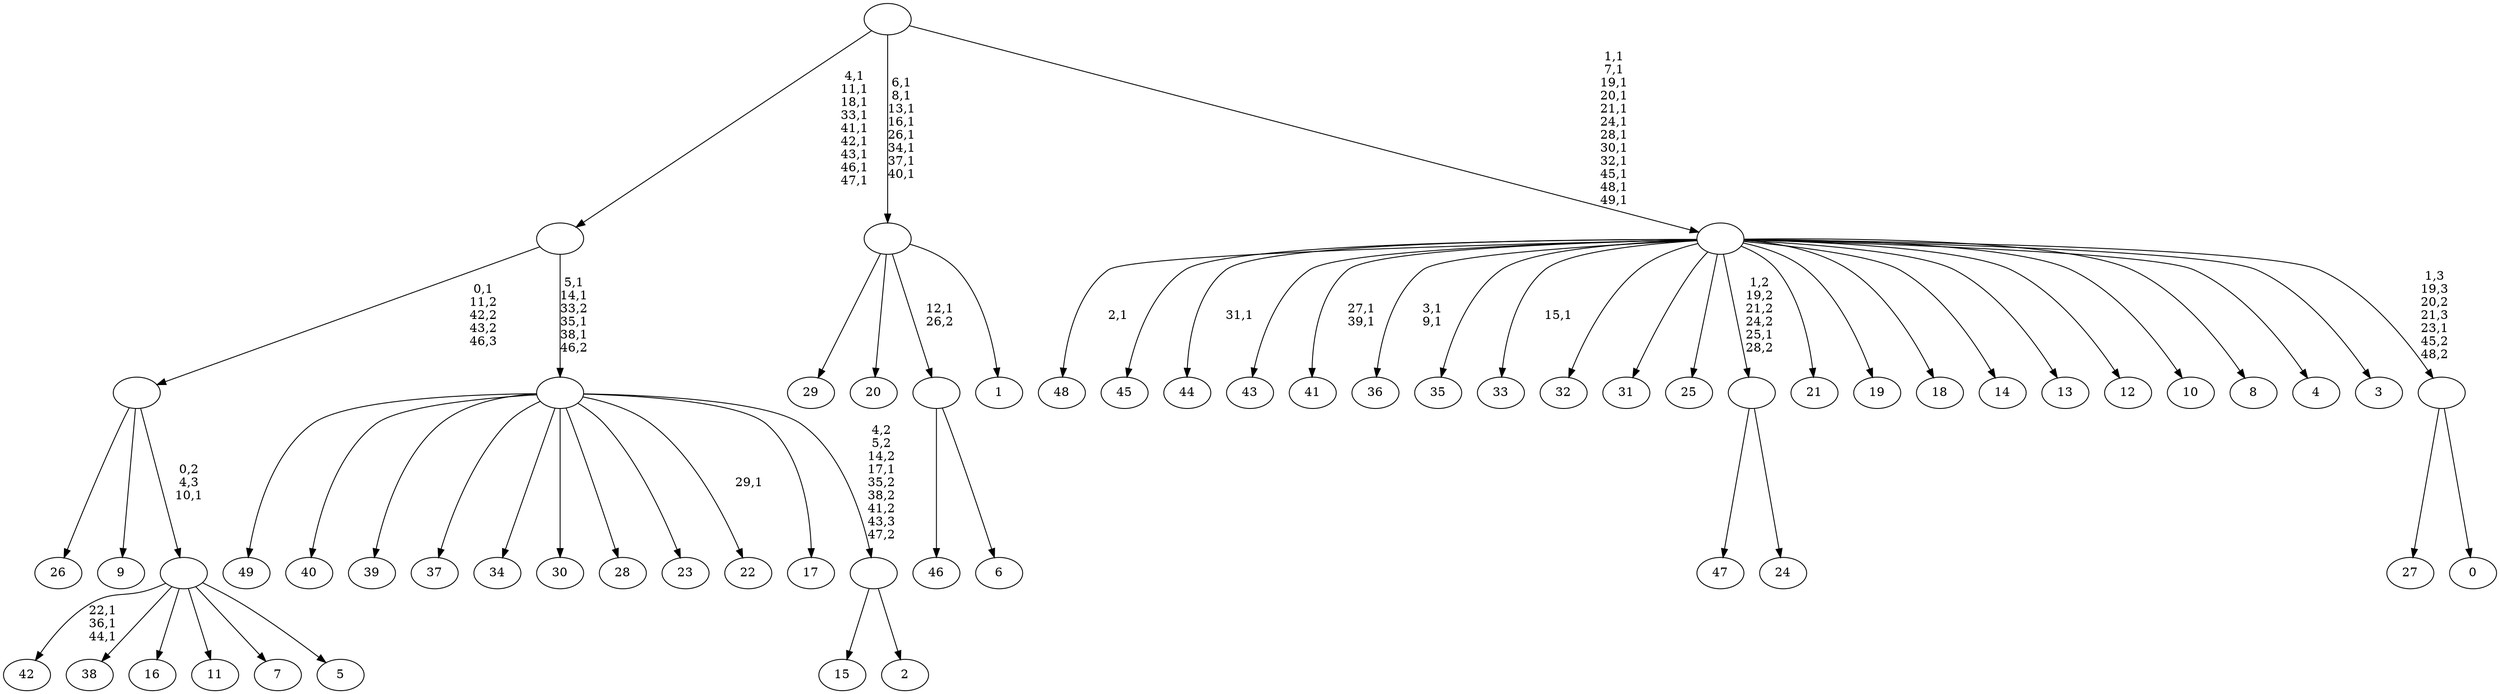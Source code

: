 digraph T {
	100 [label="49"]
	99 [label="48"]
	97 [label="47"]
	96 [label="46"]
	95 [label="45"]
	94 [label="44"]
	92 [label="43"]
	91 [label="42"]
	87 [label="41"]
	84 [label="40"]
	83 [label="39"]
	82 [label="38"]
	81 [label="37"]
	80 [label="36"]
	77 [label="35"]
	76 [label="34"]
	75 [label="33"]
	73 [label="32"]
	72 [label="31"]
	71 [label="30"]
	70 [label="29"]
	69 [label="28"]
	68 [label="27"]
	67 [label="26"]
	66 [label="25"]
	65 [label="24"]
	64 [label=""]
	63 [label="23"]
	62 [label="22"]
	60 [label="21"]
	59 [label="20"]
	58 [label="19"]
	57 [label="18"]
	56 [label="17"]
	55 [label="16"]
	54 [label="15"]
	53 [label="14"]
	52 [label="13"]
	51 [label="12"]
	50 [label="11"]
	49 [label="10"]
	48 [label="9"]
	47 [label="8"]
	46 [label="7"]
	45 [label="6"]
	44 [label=""]
	43 [label="5"]
	42 [label=""]
	41 [label=""]
	40 [label="4"]
	39 [label="3"]
	38 [label="2"]
	37 [label=""]
	36 [label=""]
	32 [label=""]
	23 [label="1"]
	22 [label=""]
	14 [label="0"]
	13 [label=""]
	12 [label=""]
	0 [label=""]
	64 -> 97 [label=""]
	64 -> 65 [label=""]
	44 -> 96 [label=""]
	44 -> 45 [label=""]
	42 -> 91 [label="22,1\n36,1\n44,1"]
	42 -> 82 [label=""]
	42 -> 55 [label=""]
	42 -> 50 [label=""]
	42 -> 46 [label=""]
	42 -> 43 [label=""]
	41 -> 67 [label=""]
	41 -> 48 [label=""]
	41 -> 42 [label="0,2\n4,3\n10,1"]
	37 -> 54 [label=""]
	37 -> 38 [label=""]
	36 -> 62 [label="29,1"]
	36 -> 100 [label=""]
	36 -> 84 [label=""]
	36 -> 83 [label=""]
	36 -> 81 [label=""]
	36 -> 76 [label=""]
	36 -> 71 [label=""]
	36 -> 69 [label=""]
	36 -> 63 [label=""]
	36 -> 56 [label=""]
	36 -> 37 [label="4,2\n5,2\n14,2\n17,1\n35,2\n38,2\n41,2\n43,3\n47,2"]
	32 -> 36 [label="5,1\n14,1\n33,2\n35,1\n38,1\n46,2"]
	32 -> 41 [label="0,1\n11,2\n42,2\n43,2\n46,3"]
	22 -> 70 [label=""]
	22 -> 59 [label=""]
	22 -> 44 [label="12,1\n26,2"]
	22 -> 23 [label=""]
	13 -> 68 [label=""]
	13 -> 14 [label=""]
	12 -> 75 [label="15,1"]
	12 -> 80 [label="3,1\n9,1"]
	12 -> 87 [label="27,1\n39,1"]
	12 -> 94 [label="31,1"]
	12 -> 99 [label="2,1"]
	12 -> 95 [label=""]
	12 -> 92 [label=""]
	12 -> 77 [label=""]
	12 -> 73 [label=""]
	12 -> 72 [label=""]
	12 -> 66 [label=""]
	12 -> 64 [label="1,2\n19,2\n21,2\n24,2\n25,1\n28,2"]
	12 -> 60 [label=""]
	12 -> 58 [label=""]
	12 -> 57 [label=""]
	12 -> 53 [label=""]
	12 -> 52 [label=""]
	12 -> 51 [label=""]
	12 -> 49 [label=""]
	12 -> 47 [label=""]
	12 -> 40 [label=""]
	12 -> 39 [label=""]
	12 -> 13 [label="1,3\n19,3\n20,2\n21,3\n23,1\n45,2\n48,2"]
	0 -> 12 [label="1,1\n7,1\n19,1\n20,1\n21,1\n24,1\n28,1\n30,1\n32,1\n45,1\n48,1\n49,1"]
	0 -> 22 [label="6,1\n8,1\n13,1\n16,1\n26,1\n34,1\n37,1\n40,1"]
	0 -> 32 [label="4,1\n11,1\n18,1\n33,1\n41,1\n42,1\n43,1\n46,1\n47,1"]
}
